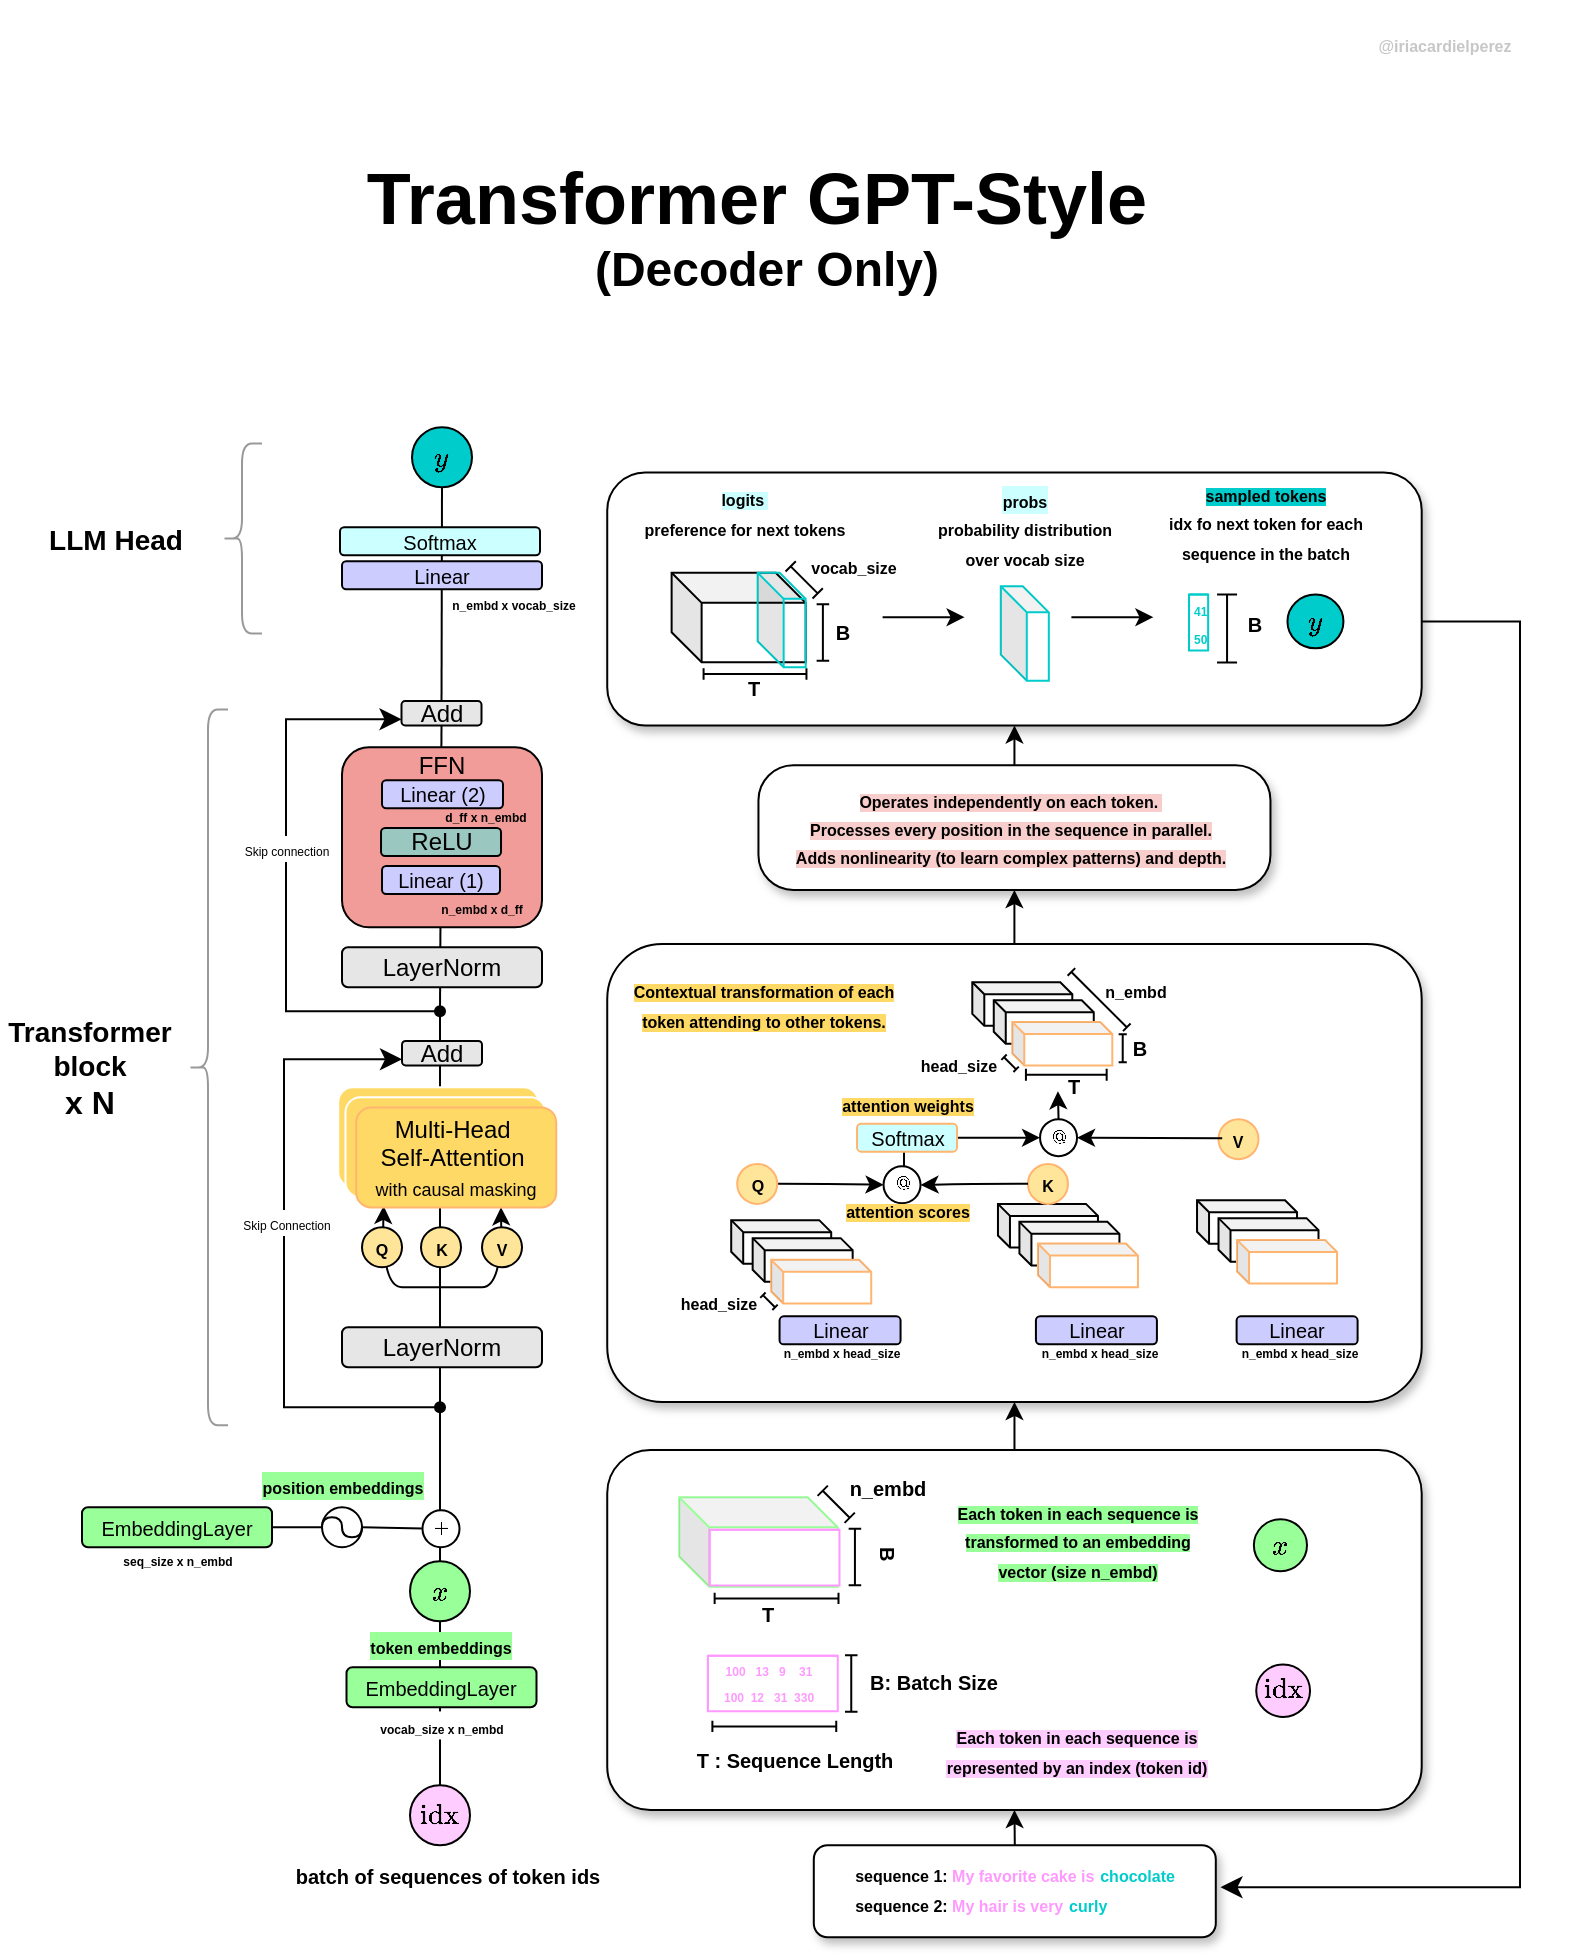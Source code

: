 <mxfile version="27.0.2">
  <diagram name="Page-1" id="9CptkLMM0ztSRVp6YB5i">
    <mxGraphModel dx="2216" dy="914" grid="0" gridSize="10" guides="1" tooltips="1" connect="1" arrows="1" fold="1" page="1" pageScale="1" pageWidth="827" pageHeight="1169" background="none" math="1" shadow="0">
      <root>
        <mxCell id="0" />
        <mxCell id="1" parent="0" />
        <mxCell id="IWCZdA42NEQNfxDkU8em-63" value="$$y$$" style="ellipse;whiteSpace=wrap;html=1;fillColor=#00CCCC;" vertex="1" parent="1">
          <mxGeometry x="236" y="222.63" width="30" height="30" as="geometry" />
        </mxCell>
        <mxCell id="IWCZdA42NEQNfxDkU8em-66" value="" style="ellipse;whiteSpace=wrap;html=1;" vertex="1" parent="1">
          <mxGeometry x="191.01" y="762.63" width="19.99" height="20" as="geometry" />
        </mxCell>
        <mxCell id="IWCZdA42NEQNfxDkU8em-67" value="" style="endArrow=none;html=1;rounded=0;curved=1;edgeStyle=orthogonalEdgeStyle;entryX=1;entryY=0.5;entryDx=0;entryDy=0;" edge="1" parent="1" target="IWCZdA42NEQNfxDkU8em-66">
          <mxGeometry width="50" height="50" relative="1" as="geometry">
            <mxPoint x="191" y="772.63" as="sourcePoint" />
            <mxPoint x="211.0" y="777.62" as="targetPoint" />
            <Array as="points">
              <mxPoint x="191" y="767.63" />
              <mxPoint x="201" y="767.63" />
              <mxPoint x="201" y="777.63" />
              <mxPoint x="211" y="777.63" />
            </Array>
          </mxGeometry>
        </mxCell>
        <mxCell id="IWCZdA42NEQNfxDkU8em-68" value="" style="curved=1;endArrow=classic;html=1;rounded=0;entryX=0.218;entryY=0.978;entryDx=0;entryDy=0;entryPerimeter=0;" edge="1" parent="1">
          <mxGeometry width="50" height="50" relative="1" as="geometry">
            <mxPoint x="251" y="652.63" as="sourcePoint" />
            <mxPoint x="221.8" y="611.97" as="targetPoint" />
            <Array as="points">
              <mxPoint x="241" y="652.63" />
              <mxPoint x="221" y="652.63" />
            </Array>
          </mxGeometry>
        </mxCell>
        <mxCell id="IWCZdA42NEQNfxDkU8em-69" value="" style="endArrow=none;html=1;rounded=0;curved=1;exitDx=0;exitDy=0;entryX=0.5;entryY=0;entryDx=0;entryDy=0;" edge="1" parent="1" source="IWCZdA42NEQNfxDkU8em-82" target="IWCZdA42NEQNfxDkU8em-164">
          <mxGeometry width="50" height="50" relative="1" as="geometry">
            <mxPoint x="249.8" y="392.63" as="sourcePoint" />
            <mxPoint x="249.8" y="752.63" as="targetPoint" />
          </mxGeometry>
        </mxCell>
        <mxCell id="IWCZdA42NEQNfxDkU8em-70" value="" style="curved=1;endArrow=classic;html=1;rounded=0;entryX=0.805;entryY=1.001;entryDx=0;entryDy=0;entryPerimeter=0;" edge="1" parent="1">
          <mxGeometry width="50" height="50" relative="1" as="geometry">
            <mxPoint x="251" y="652.63" as="sourcePoint" />
            <mxPoint x="280.5" y="612.66" as="targetPoint" />
            <Array as="points">
              <mxPoint x="261" y="652.63" />
              <mxPoint x="281" y="652.63" />
            </Array>
          </mxGeometry>
        </mxCell>
        <mxCell id="IWCZdA42NEQNfxDkU8em-71" value="" style="endArrow=classic;html=1;rounded=0;curved=1;entryX=0.496;entryY=1.001;entryDx=0;entryDy=0;entryPerimeter=0;exitX=0.453;exitY=-0.02;exitDx=0;exitDy=0;exitPerimeter=0;" edge="1" parent="1" target="IWCZdA42NEQNfxDkU8em-78">
          <mxGeometry width="50" height="50" relative="1" as="geometry">
            <mxPoint x="248.68" y="612.23" as="sourcePoint" />
            <mxPoint x="250.42" y="603.17" as="targetPoint" />
          </mxGeometry>
        </mxCell>
        <mxCell id="IWCZdA42NEQNfxDkU8em-72" value="&lt;font style=&quot;font-size: 8px;&quot;&gt;&lt;b style=&quot;&quot;&gt;Q&lt;/b&gt;&lt;/font&gt;" style="ellipse;whiteSpace=wrap;html=1;fillColor=#FFE599;align=center;" vertex="1" parent="1">
          <mxGeometry x="211" y="622.63" width="20" height="20" as="geometry" />
        </mxCell>
        <mxCell id="IWCZdA42NEQNfxDkU8em-73" value="&lt;font style=&quot;font-size: 8px;&quot;&gt;&lt;b style=&quot;&quot;&gt;K&lt;/b&gt;&lt;/font&gt;" style="ellipse;whiteSpace=wrap;html=1;fillColor=#FFE599;align=center;" vertex="1" parent="1">
          <mxGeometry x="240.5" y="622.63" width="20" height="20" as="geometry" />
        </mxCell>
        <mxCell id="IWCZdA42NEQNfxDkU8em-74" value="&lt;font style=&quot;font-size: 8px;&quot;&gt;&lt;b style=&quot;&quot;&gt;V&lt;/b&gt;&lt;/font&gt;" style="ellipse;whiteSpace=wrap;html=1;fillColor=#FFE599;align=center;" vertex="1" parent="1">
          <mxGeometry x="271" y="622.63" width="20" height="20" as="geometry" />
        </mxCell>
        <mxCell id="IWCZdA42NEQNfxDkU8em-75" value="" style="endArrow=none;html=1;rounded=0;curved=1;" edge="1" parent="1" source="IWCZdA42NEQNfxDkU8em-76">
          <mxGeometry width="50" height="50" relative="1" as="geometry">
            <mxPoint x="251" y="772.63" as="sourcePoint" />
            <mxPoint x="211" y="772.63" as="targetPoint" />
          </mxGeometry>
        </mxCell>
        <mxCell id="IWCZdA42NEQNfxDkU8em-77" value="Add" style="rounded=1;whiteSpace=wrap;html=1;fillColor=#E6E6E6;" vertex="1" parent="1">
          <mxGeometry x="231" y="529.49" width="40" height="12.2" as="geometry" />
        </mxCell>
        <mxCell id="IWCZdA42NEQNfxDkU8em-78" value="Multi-Head&amp;nbsp;&lt;div&gt;Self-Attention&amp;nbsp;&lt;div&gt;&lt;font style=&quot;font-size: 9px;&quot;&gt;with causal masking&lt;/font&gt;&lt;/div&gt;&lt;/div&gt;" style="rounded=1;whiteSpace=wrap;html=1;fillColor=#FFD966;strokeColor=#FFFFFF;" vertex="1" parent="1">
          <mxGeometry x="199.12" y="552.63" width="100" height="50" as="geometry" />
        </mxCell>
        <mxCell id="IWCZdA42NEQNfxDkU8em-79" value="" style="shape=waypoint;sketch=0;fillStyle=solid;size=6;pointerEvents=1;points=[];fillColor=none;resizable=0;rotatable=0;perimeter=centerPerimeter;snapToPoint=1;" vertex="1" parent="1">
          <mxGeometry x="240" y="702.63" width="20" height="20" as="geometry" />
        </mxCell>
        <mxCell id="IWCZdA42NEQNfxDkU8em-80" value="" style="edgeStyle=elbowEdgeStyle;elbow=vertical;endArrow=classic;html=1;curved=0;rounded=0;endSize=8;startSize=8;exitX=0.257;exitY=0.157;exitDx=0;exitDy=0;exitPerimeter=0;entryX=0;entryY=0.75;entryDx=0;entryDy=0;" edge="1" parent="1" source="IWCZdA42NEQNfxDkU8em-79" target="IWCZdA42NEQNfxDkU8em-77">
          <mxGeometry width="50" height="50" relative="1" as="geometry">
            <mxPoint x="-9" y="572.63" as="sourcePoint" />
            <mxPoint x="200.5" y="562.63" as="targetPoint" />
            <Array as="points">
              <mxPoint x="172" y="627" />
            </Array>
          </mxGeometry>
        </mxCell>
        <mxCell id="IWCZdA42NEQNfxDkU8em-544" value="&lt;font style=&quot;font-size: 6px;&quot;&gt;Skip Connection&lt;/font&gt;" style="edgeLabel;html=1;align=center;verticalAlign=middle;resizable=0;points=[];" vertex="1" connectable="0" parent="IWCZdA42NEQNfxDkU8em-80">
          <mxGeometry x="0.101" y="-1" relative="1" as="geometry">
            <mxPoint as="offset" />
          </mxGeometry>
        </mxCell>
        <mxCell id="IWCZdA42NEQNfxDkU8em-82" value="" style="shape=waypoint;sketch=0;fillStyle=solid;size=6;pointerEvents=1;points=[];fillColor=none;resizable=0;rotatable=0;perimeter=centerPerimeter;snapToPoint=1;" vertex="1" parent="1">
          <mxGeometry x="240" y="504.63" width="20" height="20" as="geometry" />
        </mxCell>
        <mxCell id="IWCZdA42NEQNfxDkU8em-81" value="" style="endArrow=none;html=1;rounded=0;curved=1;exitX=0.5;exitY=1;exitDx=0;exitDy=0;entryDx=0;entryDy=0;" edge="1" parent="1" target="IWCZdA42NEQNfxDkU8em-82" source="IWCZdA42NEQNfxDkU8em-351">
          <mxGeometry width="50" height="50" relative="1" as="geometry">
            <mxPoint x="249.8" y="392.63" as="sourcePoint" />
            <mxPoint x="249.8" y="752.63" as="targetPoint" />
          </mxGeometry>
        </mxCell>
        <mxCell id="IWCZdA42NEQNfxDkU8em-83" value="" style="edgeStyle=elbowEdgeStyle;elbow=horizontal;endArrow=classic;html=1;curved=0;rounded=0;endSize=8;startSize=8;entryX=0;entryY=0.75;entryDx=0;entryDy=0;" edge="1" parent="1" source="IWCZdA42NEQNfxDkU8em-82" target="IWCZdA42NEQNfxDkU8em-351">
          <mxGeometry width="50" height="50" relative="1" as="geometry">
            <mxPoint x="260" y="702.63" as="sourcePoint" />
            <mxPoint x="232.0" y="359.175" as="targetPoint" />
            <Array as="points">
              <mxPoint x="173" y="445" />
            </Array>
          </mxGeometry>
        </mxCell>
        <mxCell id="IWCZdA42NEQNfxDkU8em-542" value="&lt;font style=&quot;font-size: 6px;&quot;&gt;Skip connection&lt;/font&gt;" style="edgeLabel;html=1;align=center;verticalAlign=middle;resizable=0;points=[];" vertex="1" connectable="0" parent="IWCZdA42NEQNfxDkU8em-83">
          <mxGeometry x="0.133" relative="1" as="geometry">
            <mxPoint as="offset" />
          </mxGeometry>
        </mxCell>
        <mxCell id="IWCZdA42NEQNfxDkU8em-85" value="FFN&lt;div&gt;&lt;br&gt;&lt;div&gt;&lt;br&gt;&lt;/div&gt;&lt;div&gt;&lt;br&gt;&lt;/div&gt;&lt;div&gt;&lt;br&gt;&lt;/div&gt;&lt;div&gt;&lt;br&gt;&lt;/div&gt;&lt;/div&gt;" style="rounded=1;whiteSpace=wrap;html=1;fillColor=#F19C99;" vertex="1" parent="1">
          <mxGeometry x="201" y="382.63" width="100" height="90" as="geometry" />
        </mxCell>
        <mxCell id="IWCZdA42NEQNfxDkU8em-86" value="LayerNorm" style="rounded=1;whiteSpace=wrap;html=1;fillColor=#E6E6E6;" vertex="1" parent="1">
          <mxGeometry x="201" y="482.63" width="100" height="20" as="geometry" />
        </mxCell>
        <mxCell id="IWCZdA42NEQNfxDkU8em-93" value="LayerNorm" style="rounded=1;whiteSpace=wrap;html=1;fillColor=#E6E6E6;" vertex="1" parent="1">
          <mxGeometry x="201" y="672.63" width="100" height="20" as="geometry" />
        </mxCell>
        <mxCell id="IWCZdA42NEQNfxDkU8em-103" value="ReLU" style="rounded=1;whiteSpace=wrap;html=1;fillColor=#9AC7BF;" vertex="1" parent="1">
          <mxGeometry x="220.51" y="423" width="60" height="14" as="geometry" />
        </mxCell>
        <mxCell id="IWCZdA42NEQNfxDkU8em-106" value="&lt;font style=&quot;font-size: 10px;&quot;&gt;Linear (2)&lt;/font&gt;" style="rounded=1;whiteSpace=wrap;html=1;fillColor=#CCCCFF;" vertex="1" parent="1">
          <mxGeometry x="221" y="399.09" width="60.5" height="14" as="geometry" />
        </mxCell>
        <mxCell id="IWCZdA42NEQNfxDkU8em-107" value="&lt;font style=&quot;font-size: 10px;&quot;&gt;Linear (1)&lt;/font&gt;" style="rounded=1;whiteSpace=wrap;html=1;fillColor=#CCCCFF;" vertex="1" parent="1">
          <mxGeometry x="221" y="442" width="59" height="14" as="geometry" />
        </mxCell>
        <mxCell id="IWCZdA42NEQNfxDkU8em-109" value="&lt;font style=&quot;font-size: 10px;&quot;&gt;EmbeddingLayer&lt;/font&gt;" style="rounded=1;whiteSpace=wrap;html=1;fillColor=#99FF99;" vertex="1" parent="1">
          <mxGeometry x="203.25" y="842.63" width="95" height="20" as="geometry" />
        </mxCell>
        <mxCell id="IWCZdA42NEQNfxDkU8em-110" value="&lt;font style=&quot;font-size: 10px;&quot;&gt;EmbeddingLayer&lt;/font&gt;" style="rounded=1;whiteSpace=wrap;html=1;fillColor=#99FF99;" vertex="1" parent="1">
          <mxGeometry x="71" y="762.63" width="95" height="20" as="geometry" />
        </mxCell>
        <mxCell id="IWCZdA42NEQNfxDkU8em-111" value="" style="endArrow=none;html=1;rounded=0;curved=1;entryX=1;entryY=0.5;entryDx=0;entryDy=0;exitX=0;exitY=0.5;exitDx=0;exitDy=0;" edge="1" parent="1" source="IWCZdA42NEQNfxDkU8em-66" target="IWCZdA42NEQNfxDkU8em-110">
          <mxGeometry width="50" height="50" relative="1" as="geometry">
            <mxPoint x="261" y="782.63" as="sourcePoint" />
            <mxPoint x="221" y="782.63" as="targetPoint" />
          </mxGeometry>
        </mxCell>
        <mxCell id="IWCZdA42NEQNfxDkU8em-113" value="$$x$$" style="ellipse;whiteSpace=wrap;html=1;fillColor=#99FF99;" vertex="1" parent="1">
          <mxGeometry x="235" y="789.63" width="30" height="30" as="geometry" />
        </mxCell>
        <mxCell id="IWCZdA42NEQNfxDkU8em-114" value="" style="endArrow=none;html=1;rounded=0;curved=1;" edge="1" parent="1" target="IWCZdA42NEQNfxDkU8em-76">
          <mxGeometry width="50" height="50" relative="1" as="geometry">
            <mxPoint x="251" y="772.63" as="sourcePoint" />
            <mxPoint x="211" y="772.63" as="targetPoint" />
          </mxGeometry>
        </mxCell>
        <mxCell id="IWCZdA42NEQNfxDkU8em-76" value="&lt;font style=&quot;font-size: 8px;&quot;&gt;$$+$$&lt;/font&gt;" style="ellipse;whiteSpace=wrap;html=1;align=center;" vertex="1" parent="1">
          <mxGeometry x="241.25" y="764.13" width="18.5" height="18.5" as="geometry" />
        </mxCell>
        <mxCell id="IWCZdA42NEQNfxDkU8em-128" value="&lt;font style=&quot;font-size: 14px;&quot;&gt;&lt;font style=&quot;&quot;&gt;&lt;b style=&quot;&quot;&gt;Transformer b&lt;/b&gt;&lt;/font&gt;&lt;b style=&quot;background-color: transparent; color: light-dark(rgb(0, 0, 0), rgb(255, 255, 255));&quot;&gt;lock&lt;/b&gt;&lt;/font&gt;&lt;div&gt;&lt;div&gt;&lt;font size=&quot;3&quot; style=&quot;&quot;&gt;&lt;b style=&quot;&quot;&gt;x N&lt;/b&gt;&lt;/font&gt;&lt;/div&gt;&lt;/div&gt;" style="text;html=1;align=center;verticalAlign=middle;whiteSpace=wrap;rounded=0;rotation=0;" vertex="1" parent="1">
          <mxGeometry x="30" y="527.63" width="90" height="30" as="geometry" />
        </mxCell>
        <mxCell id="IWCZdA42NEQNfxDkU8em-131" value="&lt;div&gt;&lt;font style=&quot;font-size: 14px;&quot;&gt;&lt;b style=&quot;&quot;&gt;LLM Head&lt;/b&gt;&lt;/font&gt;&lt;/div&gt;" style="text;html=1;align=center;verticalAlign=middle;whiteSpace=wrap;rounded=0;" vertex="1" parent="1">
          <mxGeometry x="38" y="264.3" width="100" height="30" as="geometry" />
        </mxCell>
        <mxCell id="IWCZdA42NEQNfxDkU8em-132" value="&lt;span style=&quot;background-color: rgb(153, 255, 153);&quot;&gt;&lt;b style=&quot;&quot;&gt;&lt;font style=&quot;font-size: 8px;&quot;&gt;token embeddings&lt;/font&gt;&lt;/b&gt;&lt;/span&gt;" style="text;html=1;align=center;verticalAlign=middle;whiteSpace=wrap;rounded=0;fillColor=#FFFFFF;" vertex="1" parent="1">
          <mxGeometry x="203.13" y="827.72" width="94.75" height="7.91" as="geometry" />
        </mxCell>
        <mxCell id="IWCZdA42NEQNfxDkU8em-164" value="$$\text{idx}$$" style="ellipse;whiteSpace=wrap;html=1;fillColor=#FFCCFF;" vertex="1" parent="1">
          <mxGeometry x="235" y="901.63" width="30" height="30" as="geometry" />
        </mxCell>
        <mxCell id="IWCZdA42NEQNfxDkU8em-165" value="&lt;span style=&quot;font-size: 10px;&quot;&gt;&lt;b&gt;batch of sequences of token ids&lt;/b&gt;&lt;/span&gt;" style="text;html=1;align=center;verticalAlign=middle;whiteSpace=wrap;rounded=0;" vertex="1" parent="1">
          <mxGeometry x="173.62" y="931.63" width="160" height="30" as="geometry" />
        </mxCell>
        <mxCell id="IWCZdA42NEQNfxDkU8em-178" value="&lt;b style=&quot;&quot;&gt;&lt;font style=&quot;font-size: 6px;&quot;&gt;vocab_size x n_embd&lt;/font&gt;&lt;/b&gt;" style="text;html=1;align=center;verticalAlign=middle;whiteSpace=wrap;rounded=0;fillColor=#FFFFFF;" vertex="1" parent="1">
          <mxGeometry x="188" y="864.72" width="126" height="14" as="geometry" />
        </mxCell>
        <mxCell id="IWCZdA42NEQNfxDkU8em-179" value="&lt;b style=&quot;&quot;&gt;&lt;font style=&quot;font-size: 6px;&quot;&gt;seq_size x n_embd&lt;/font&gt;&lt;/b&gt;" style="text;html=1;align=center;verticalAlign=middle;whiteSpace=wrap;rounded=0;" vertex="1" parent="1">
          <mxGeometry x="55.5" y="780.75" width="126" height="15" as="geometry" />
        </mxCell>
        <mxCell id="IWCZdA42NEQNfxDkU8em-257" value="" style="edgeStyle=orthogonalEdgeStyle;curved=1;rounded=0;orthogonalLoop=1;jettySize=auto;html=1;entryX=0.47;entryY=1.071;entryDx=0;entryDy=0;entryPerimeter=0;" edge="1" parent="1">
          <mxGeometry relative="1" as="geometry">
            <mxPoint x="516.31" y="400.28" as="sourcePoint" />
          </mxGeometry>
        </mxCell>
        <mxCell id="IWCZdA42NEQNfxDkU8em-348" value="&lt;b style=&quot;&quot;&gt;&lt;font style=&quot;font-size: 6px;&quot;&gt;n_embd x vocab_size&lt;/font&gt;&lt;/b&gt;" style="text;html=1;align=center;verticalAlign=middle;whiteSpace=wrap;rounded=0;" vertex="1" parent="1">
          <mxGeometry x="252" y="302.63" width="70" height="15" as="geometry" />
        </mxCell>
        <mxCell id="IWCZdA42NEQNfxDkU8em-349" value="Multi-Head&amp;nbsp;&lt;div&gt;Self-Attention&amp;nbsp;&lt;div&gt;&lt;font style=&quot;font-size: 9px;&quot;&gt;with causal masking&lt;/font&gt;&lt;/div&gt;&lt;/div&gt;" style="rounded=1;whiteSpace=wrap;html=1;fillColor=#FFD966;strokeColor=#FFFFFF;" vertex="1" parent="1">
          <mxGeometry x="202.74" y="557.63" width="100" height="50" as="geometry" />
        </mxCell>
        <mxCell id="IWCZdA42NEQNfxDkU8em-352" value="" style="endArrow=none;html=1;rounded=0;curved=1;exitX=0.5;exitY=1;exitDx=0;exitDy=0;entryDx=0;entryDy=0;" edge="1" parent="1" source="IWCZdA42NEQNfxDkU8em-63" target="IWCZdA42NEQNfxDkU8em-351">
          <mxGeometry width="50" height="50" relative="1" as="geometry">
            <mxPoint x="251" y="252.72" as="sourcePoint" />
            <mxPoint x="250" y="514.72" as="targetPoint" />
          </mxGeometry>
        </mxCell>
        <mxCell id="IWCZdA42NEQNfxDkU8em-351" value="Add" style="rounded=1;whiteSpace=wrap;html=1;fillColor=#E6E6E6;" vertex="1" parent="1">
          <mxGeometry x="230.75" y="359.52" width="40" height="12.2" as="geometry" />
        </mxCell>
        <mxCell id="IWCZdA42NEQNfxDkU8em-353" value="&lt;font style=&quot;font-size: 10px;&quot;&gt;Softmax&lt;/font&gt;" style="rounded=1;whiteSpace=wrap;html=1;fillColor=#CCFFFF;" vertex="1" parent="1">
          <mxGeometry x="200" y="272.63" width="100" height="14" as="geometry" />
        </mxCell>
        <mxCell id="IWCZdA42NEQNfxDkU8em-354" value="&lt;font style=&quot;font-size: 10px;&quot;&gt;Linear&lt;/font&gt;" style="rounded=1;whiteSpace=wrap;html=1;fillColor=#CCCCFF;" vertex="1" parent="1">
          <mxGeometry x="201" y="289.63" width="100" height="14" as="geometry" />
        </mxCell>
        <mxCell id="IWCZdA42NEQNfxDkU8em-372" value="" style="edgeStyle=elbowEdgeStyle;elbow=vertical;endArrow=classic;html=1;curved=0;rounded=0;endSize=8;startSize=8;exitX=0.89;exitY=0.5;exitDx=0;exitDy=0;exitPerimeter=0;entryX=1;entryY=0.5;entryDx=0;entryDy=0;" edge="1" parent="1" source="IWCZdA42NEQNfxDkU8em-462" target="IWCZdA42NEQNfxDkU8em-500">
          <mxGeometry width="50" height="50" relative="1" as="geometry">
            <mxPoint x="740.95" y="217.81" as="sourcePoint" />
            <mxPoint x="709" y="1010.66" as="targetPoint" />
            <Array as="points">
              <mxPoint x="790" y="606.72" />
            </Array>
          </mxGeometry>
        </mxCell>
        <mxCell id="IWCZdA42NEQNfxDkU8em-380" value="Multi-Head&amp;nbsp;&lt;div&gt;Self-Attention&amp;nbsp;&lt;div&gt;&lt;font style=&quot;font-size: 9px;&quot;&gt;with causal masking&lt;/font&gt;&lt;/div&gt;&lt;/div&gt;" style="rounded=1;whiteSpace=wrap;html=1;fillColor=#FFD966;strokeColor=#FFB570;" vertex="1" parent="1">
          <mxGeometry x="208.12" y="562.72" width="100" height="50" as="geometry" />
        </mxCell>
        <mxCell id="IWCZdA42NEQNfxDkU8em-384" value="&lt;span style=&quot;background-color: rgb(153, 255, 153);&quot;&gt;&lt;b style=&quot;&quot;&gt;&lt;font style=&quot;font-size: 8px;&quot;&gt;position embeddings&lt;/font&gt;&lt;/b&gt;&lt;/span&gt;" style="text;html=1;align=center;verticalAlign=middle;whiteSpace=wrap;rounded=0;fillColor=#FFFFFF;" vertex="1" parent="1">
          <mxGeometry x="153.63" y="747.72" width="94.75" height="7.91" as="geometry" />
        </mxCell>
        <mxCell id="IWCZdA42NEQNfxDkU8em-386" value="" style="shape=curlyBracket;whiteSpace=wrap;html=1;rounded=1;labelPosition=left;verticalLabelPosition=middle;align=right;verticalAlign=middle;strokeColor=#999999;" vertex="1" parent="1">
          <mxGeometry x="124" y="363.76" width="20" height="357.92" as="geometry" />
        </mxCell>
        <mxCell id="IWCZdA42NEQNfxDkU8em-387" value="" style="shape=curlyBracket;whiteSpace=wrap;html=1;rounded=1;labelPosition=left;verticalLabelPosition=middle;align=right;verticalAlign=middle;strokeColor=#999999;" vertex="1" parent="1">
          <mxGeometry x="141" y="230.72" width="20" height="95" as="geometry" />
        </mxCell>
        <mxCell id="IWCZdA42NEQNfxDkU8em-393" value="&lt;b style=&quot;&quot;&gt;&lt;font style=&quot;font-size: 36px;&quot;&gt;Transformer GPT-Style&amp;nbsp;&lt;/font&gt;&lt;/b&gt;&lt;div&gt;&lt;b style=&quot;&quot;&gt;&lt;font style=&quot;font-size: 24px;&quot;&gt;(Decoder Only)&lt;/font&gt;&lt;/b&gt;&lt;/div&gt;" style="text;html=1;align=center;verticalAlign=middle;whiteSpace=wrap;rounded=0;rotation=0;" vertex="1" parent="1">
          <mxGeometry x="78" y="71" width="671.38" height="101" as="geometry" />
        </mxCell>
        <mxCell id="IWCZdA42NEQNfxDkU8em-529" value="" style="edgeStyle=orthogonalEdgeStyle;curved=1;rounded=0;orthogonalLoop=1;jettySize=auto;html=1;" edge="1" parent="1" source="IWCZdA42NEQNfxDkU8em-397" target="IWCZdA42NEQNfxDkU8em-504">
          <mxGeometry relative="1" as="geometry" />
        </mxCell>
        <mxCell id="IWCZdA42NEQNfxDkU8em-397" value="" style="rounded=1;whiteSpace=wrap;html=1;shadow=1;arcSize=12;" vertex="1" parent="1">
          <mxGeometry x="333.62" y="481" width="407.23" height="229" as="geometry" />
        </mxCell>
        <mxCell id="IWCZdA42NEQNfxDkU8em-398" value="" style="shape=cube;whiteSpace=wrap;html=1;boundedLbl=1;backgroundOutline=1;darkOpacity=0.05;darkOpacity2=0.1;size=6;direction=east;rotation=0;" vertex="1" parent="1">
          <mxGeometry x="528.98" y="610.94" width="50" height="21.81" as="geometry" />
        </mxCell>
        <mxCell id="IWCZdA42NEQNfxDkU8em-399" value="" style="shape=cube;whiteSpace=wrap;html=1;boundedLbl=1;backgroundOutline=1;darkOpacity=0.05;darkOpacity2=0.1;size=6;direction=east;rotation=0;" vertex="1" parent="1">
          <mxGeometry x="539.71" y="619.93" width="50" height="21.81" as="geometry" />
        </mxCell>
        <mxCell id="IWCZdA42NEQNfxDkU8em-400" value="" style="shape=cube;whiteSpace=wrap;html=1;boundedLbl=1;backgroundOutline=1;darkOpacity=0.05;darkOpacity2=0.1;size=6;direction=east;rotation=0;strokeColor=#FFB570;" vertex="1" parent="1">
          <mxGeometry x="548.98" y="630.79" width="50" height="21.81" as="geometry" />
        </mxCell>
        <mxCell id="IWCZdA42NEQNfxDkU8em-401" value="" style="shape=cube;whiteSpace=wrap;html=1;boundedLbl=1;backgroundOutline=1;darkOpacity=0.05;darkOpacity2=0.1;size=6;direction=east;rotation=0;" vertex="1" parent="1">
          <mxGeometry x="628.52" y="609.09" width="50" height="21.81" as="geometry" />
        </mxCell>
        <mxCell id="IWCZdA42NEQNfxDkU8em-402" value="" style="shape=cube;whiteSpace=wrap;html=1;boundedLbl=1;backgroundOutline=1;darkOpacity=0.05;darkOpacity2=0.1;size=6;direction=east;rotation=0;" vertex="1" parent="1">
          <mxGeometry x="639.25" y="618.08" width="50" height="21.81" as="geometry" />
        </mxCell>
        <mxCell id="IWCZdA42NEQNfxDkU8em-403" value="" style="shape=cube;whiteSpace=wrap;html=1;boundedLbl=1;backgroundOutline=1;darkOpacity=0.05;darkOpacity2=0.1;size=6;direction=east;rotation=0;strokeColor=#FFB570;" vertex="1" parent="1">
          <mxGeometry x="648.52" y="628.94" width="50" height="21.81" as="geometry" />
        </mxCell>
        <mxCell id="IWCZdA42NEQNfxDkU8em-404" value="&lt;font style=&quot;font-size: 8px;&quot;&gt;&lt;b style=&quot;&quot;&gt;V&lt;/b&gt;&lt;/font&gt;" style="ellipse;whiteSpace=wrap;html=1;fillColor=#FFE599;align=center;strokeColor=#FFB570;" vertex="1" parent="1">
          <mxGeometry x="639.25" y="568.57" width="20" height="20" as="geometry" />
        </mxCell>
        <mxCell id="IWCZdA42NEQNfxDkU8em-405" value="&lt;font style=&quot;font-size: 8px;&quot;&gt;$$@$$&lt;/font&gt;" style="ellipse;whiteSpace=wrap;html=1;align=center;" vertex="1" parent="1">
          <mxGeometry x="550.02" y="568.57" width="18.5" height="18.5" as="geometry" />
        </mxCell>
        <mxCell id="IWCZdA42NEQNfxDkU8em-406" style="edgeStyle=orthogonalEdgeStyle;curved=1;rounded=0;orthogonalLoop=1;jettySize=auto;html=1;entryX=0;entryY=0.5;entryDx=0;entryDy=0;exitX=1;exitY=0.5;exitDx=0;exitDy=0;" edge="1" parent="1" source="IWCZdA42NEQNfxDkU8em-425" target="IWCZdA42NEQNfxDkU8em-405">
          <mxGeometry relative="1" as="geometry">
            <mxPoint x="428.52" y="609.68" as="sourcePoint" />
            <mxPoint x="481.52" y="609.68" as="targetPoint" />
          </mxGeometry>
        </mxCell>
        <mxCell id="IWCZdA42NEQNfxDkU8em-407" value="" style="edgeStyle=orthogonalEdgeStyle;curved=1;rounded=0;orthogonalLoop=1;jettySize=auto;html=1;exitX=0.5;exitY=0;exitDx=0;exitDy=0;" edge="1" parent="1" source="IWCZdA42NEQNfxDkU8em-405">
          <mxGeometry relative="1" as="geometry">
            <mxPoint x="558.95" y="554.63" as="targetPoint" />
            <mxPoint x="659.52" y="591.68" as="sourcePoint" />
          </mxGeometry>
        </mxCell>
        <mxCell id="IWCZdA42NEQNfxDkU8em-408" value="" style="shape=crossbar;whiteSpace=wrap;html=1;rounded=1;direction=south;" vertex="1" parent="1">
          <mxGeometry x="589.32" y="526.14" width="4.08" height="14" as="geometry" />
        </mxCell>
        <mxCell id="IWCZdA42NEQNfxDkU8em-409" value="" style="shape=crossbar;whiteSpace=wrap;html=1;rounded=1;direction=south;rotation=-45;" vertex="1" parent="1">
          <mxGeometry x="533.15" y="536.36" width="3.77" height="8.56" as="geometry" />
        </mxCell>
        <mxCell id="IWCZdA42NEQNfxDkU8em-410" value="&lt;span style=&quot;font-size: 10px;&quot;&gt;&lt;b&gt;B&lt;/b&gt;&lt;/span&gt;" style="text;html=1;align=center;verticalAlign=middle;whiteSpace=wrap;rounded=0;" vertex="1" parent="1">
          <mxGeometry x="589.89" y="518.14" width="19.54" height="30" as="geometry" />
        </mxCell>
        <mxCell id="IWCZdA42NEQNfxDkU8em-411" value="&lt;b style=&quot;&quot;&gt;&lt;font style=&quot;font-size: 8px;&quot;&gt;head_size&lt;/font&gt;&lt;/b&gt;" style="text;html=1;align=center;verticalAlign=middle;whiteSpace=wrap;rounded=0;" vertex="1" parent="1">
          <mxGeometry x="490.27" y="533.14" width="39.11" height="15" as="geometry" />
        </mxCell>
        <mxCell id="IWCZdA42NEQNfxDkU8em-412" value="" style="shape=crossbar;whiteSpace=wrap;html=1;rounded=1;direction=south;rotation=-90;" vertex="1" parent="1">
          <mxGeometry x="560.15" y="526.14" width="6" height="40.37" as="geometry" />
        </mxCell>
        <mxCell id="IWCZdA42NEQNfxDkU8em-413" value="&lt;span style=&quot;font-size: 10px;&quot;&gt;&lt;b&gt;T&lt;/b&gt;&lt;/span&gt;" style="text;html=1;align=center;verticalAlign=middle;whiteSpace=wrap;rounded=0;" vertex="1" parent="1">
          <mxGeometry x="541.65" y="541.92" width="50" height="20" as="geometry" />
        </mxCell>
        <mxCell id="IWCZdA42NEQNfxDkU8em-414" value="" style="shape=cube;whiteSpace=wrap;html=1;boundedLbl=1;backgroundOutline=1;darkOpacity=0.05;darkOpacity2=0.1;size=6;direction=east;rotation=0;" vertex="1" parent="1">
          <mxGeometry x="516.15" y="500.11" width="50" height="21.81" as="geometry" />
        </mxCell>
        <mxCell id="IWCZdA42NEQNfxDkU8em-415" value="" style="shape=crossbar;whiteSpace=wrap;html=1;rounded=1;direction=south;rotation=-45;" vertex="1" parent="1">
          <mxGeometry x="576.88" y="489.23" width="5.34" height="39.16" as="geometry" />
        </mxCell>
        <mxCell id="IWCZdA42NEQNfxDkU8em-416" value="&lt;b style=&quot;&quot;&gt;&lt;font style=&quot;font-size: 8px;&quot;&gt;n_embd&lt;/font&gt;&lt;/b&gt;" style="text;html=1;align=center;verticalAlign=middle;whiteSpace=wrap;rounded=0;" vertex="1" parent="1">
          <mxGeometry x="557.5" y="496.23" width="80" height="15" as="geometry" />
        </mxCell>
        <mxCell id="IWCZdA42NEQNfxDkU8em-417" value="" style="shape=cube;whiteSpace=wrap;html=1;boundedLbl=1;backgroundOutline=1;darkOpacity=0.05;darkOpacity2=0.1;size=6;direction=east;rotation=0;" vertex="1" parent="1">
          <mxGeometry x="526.88" y="509.1" width="50" height="21.81" as="geometry" />
        </mxCell>
        <mxCell id="IWCZdA42NEQNfxDkU8em-418" value="" style="shape=cube;whiteSpace=wrap;html=1;boundedLbl=1;backgroundOutline=1;darkOpacity=0.05;darkOpacity2=0.1;size=6;direction=east;rotation=0;strokeColor=#FFB570;" vertex="1" parent="1">
          <mxGeometry x="536.15" y="519.96" width="50" height="21.81" as="geometry" />
        </mxCell>
        <mxCell id="IWCZdA42NEQNfxDkU8em-419" style="edgeStyle=orthogonalEdgeStyle;curved=1;rounded=0;orthogonalLoop=1;jettySize=auto;html=1;entryX=0;entryY=0.5;entryDx=0;entryDy=0;" edge="1" parent="1" source="IWCZdA42NEQNfxDkU8em-420" target="IWCZdA42NEQNfxDkU8em-424">
          <mxGeometry relative="1" as="geometry" />
        </mxCell>
        <mxCell id="IWCZdA42NEQNfxDkU8em-420" value="&lt;font style=&quot;font-size: 8px;&quot;&gt;&lt;b style=&quot;&quot;&gt;Q&lt;/b&gt;&lt;/font&gt;" style="ellipse;whiteSpace=wrap;html=1;fillColor=#FFE599;align=center;strokeColor=#FFB570;" vertex="1" parent="1">
          <mxGeometry x="398.6" y="590.94" width="20" height="20" as="geometry" />
        </mxCell>
        <mxCell id="IWCZdA42NEQNfxDkU8em-421" value="&lt;font style=&quot;font-size: 8px;&quot;&gt;&lt;b style=&quot;&quot;&gt;K&lt;/b&gt;&lt;/font&gt;" style="ellipse;whiteSpace=wrap;html=1;fillColor=#FFE599;align=center;strokeColor=#FFB570;" vertex="1" parent="1">
          <mxGeometry x="543.98" y="590.94" width="20" height="20" as="geometry" />
        </mxCell>
        <mxCell id="IWCZdA42NEQNfxDkU8em-422" value="" style="edgeStyle=orthogonalEdgeStyle;curved=1;rounded=0;orthogonalLoop=1;jettySize=auto;html=1;" edge="1" parent="1" source="IWCZdA42NEQNfxDkU8em-421" target="IWCZdA42NEQNfxDkU8em-424">
          <mxGeometry relative="1" as="geometry">
            <mxPoint x="478.52" y="552.82" as="targetPoint" />
            <mxPoint x="543.52" y="588.82" as="sourcePoint" />
          </mxGeometry>
        </mxCell>
        <mxCell id="IWCZdA42NEQNfxDkU8em-423" value="" style="edgeStyle=orthogonalEdgeStyle;curved=1;rounded=0;orthogonalLoop=1;jettySize=auto;html=1;entryX=0.47;entryY=1.071;entryDx=0;entryDy=0;entryPerimeter=0;" edge="1" parent="1" source="IWCZdA42NEQNfxDkU8em-424" target="IWCZdA42NEQNfxDkU8em-425">
          <mxGeometry relative="1" as="geometry">
            <Array as="points">
              <mxPoint x="481.52" y="568.68" />
            </Array>
          </mxGeometry>
        </mxCell>
        <mxCell id="IWCZdA42NEQNfxDkU8em-424" value="&lt;font style=&quot;font-size: 8px;&quot;&gt;$$@$$&lt;/font&gt;" style="ellipse;whiteSpace=wrap;html=1;align=center;" vertex="1" parent="1">
          <mxGeometry x="471.77" y="592.16" width="18.5" height="18.5" as="geometry" />
        </mxCell>
        <mxCell id="IWCZdA42NEQNfxDkU8em-425" value="&lt;font style=&quot;font-size: 10px;&quot;&gt;Softmax&lt;/font&gt;" style="rounded=1;whiteSpace=wrap;html=1;fillColor=#CCFFFF;strokeColor=#FFB570;" vertex="1" parent="1">
          <mxGeometry x="458.52" y="570.82" width="50" height="14" as="geometry" />
        </mxCell>
        <mxCell id="IWCZdA42NEQNfxDkU8em-426" value="" style="edgeStyle=orthogonalEdgeStyle;curved=1;rounded=0;orthogonalLoop=1;jettySize=auto;html=1;entryX=1;entryY=0.5;entryDx=0;entryDy=0;exitX=0.093;exitY=0.476;exitDx=0;exitDy=0;exitPerimeter=0;" edge="1" parent="1" source="IWCZdA42NEQNfxDkU8em-404" target="IWCZdA42NEQNfxDkU8em-405">
          <mxGeometry relative="1" as="geometry">
            <mxPoint x="586.25" y="575.68" as="targetPoint" />
            <mxPoint x="639.25" y="576.68" as="sourcePoint" />
          </mxGeometry>
        </mxCell>
        <mxCell id="IWCZdA42NEQNfxDkU8em-427" value="" style="shape=crossbar;whiteSpace=wrap;html=1;rounded=1;direction=south;rotation=-45;" vertex="1" parent="1">
          <mxGeometry x="412.6" y="655.33" width="3.77" height="8.56" as="geometry" />
        </mxCell>
        <mxCell id="IWCZdA42NEQNfxDkU8em-428" value="&lt;b style=&quot;&quot;&gt;&lt;font style=&quot;font-size: 8px;&quot;&gt;head_size&lt;/font&gt;&lt;/b&gt;" style="text;html=1;align=center;verticalAlign=middle;whiteSpace=wrap;rounded=0;" vertex="1" parent="1">
          <mxGeometry x="369.72" y="652.11" width="39.11" height="15" as="geometry" />
        </mxCell>
        <mxCell id="IWCZdA42NEQNfxDkU8em-429" value="" style="shape=cube;whiteSpace=wrap;html=1;boundedLbl=1;backgroundOutline=1;darkOpacity=0.05;darkOpacity2=0.1;size=6;direction=east;rotation=0;" vertex="1" parent="1">
          <mxGeometry x="395.6" y="619.08" width="50" height="21.81" as="geometry" />
        </mxCell>
        <mxCell id="IWCZdA42NEQNfxDkU8em-430" value="" style="shape=cube;whiteSpace=wrap;html=1;boundedLbl=1;backgroundOutline=1;darkOpacity=0.05;darkOpacity2=0.1;size=6;direction=east;rotation=0;" vertex="1" parent="1">
          <mxGeometry x="406.33" y="628.07" width="50" height="21.81" as="geometry" />
        </mxCell>
        <mxCell id="IWCZdA42NEQNfxDkU8em-431" value="" style="shape=cube;whiteSpace=wrap;html=1;boundedLbl=1;backgroundOutline=1;darkOpacity=0.05;darkOpacity2=0.1;size=6;direction=east;rotation=0;strokeColor=#FFB570;" vertex="1" parent="1">
          <mxGeometry x="415.6" y="638.93" width="50" height="21.81" as="geometry" />
        </mxCell>
        <mxCell id="IWCZdA42NEQNfxDkU8em-432" value="&lt;font style=&quot;font-size: 10px;&quot;&gt;Linear&lt;/font&gt;" style="rounded=1;whiteSpace=wrap;html=1;fillColor=#CCCCFF;" vertex="1" parent="1">
          <mxGeometry x="419.78" y="667.18" width="60.5" height="14" as="geometry" />
        </mxCell>
        <mxCell id="IWCZdA42NEQNfxDkU8em-433" value="&lt;b style=&quot;&quot;&gt;&lt;font style=&quot;font-size: 6px;&quot;&gt;n_embd x head_size&lt;/font&gt;&lt;/b&gt;" style="text;html=1;align=center;verticalAlign=middle;whiteSpace=wrap;rounded=0;" vertex="1" parent="1">
          <mxGeometry x="416.37" y="676.68" width="70" height="15" as="geometry" />
        </mxCell>
        <mxCell id="IWCZdA42NEQNfxDkU8em-434" value="&lt;b style=&quot;&quot;&gt;&lt;font style=&quot;font-size: 8px; background-color: rgb(255, 217, 102);&quot;&gt;attention scores&lt;/font&gt;&lt;/b&gt;" style="text;html=1;align=center;verticalAlign=middle;whiteSpace=wrap;rounded=0;" vertex="1" parent="1">
          <mxGeometry x="447.7" y="606.8" width="71.65" height="15" as="geometry" />
        </mxCell>
        <mxCell id="IWCZdA42NEQNfxDkU8em-435" value="&lt;b style=&quot;&quot;&gt;&lt;font style=&quot;font-size: 8px; background-color: rgb(255, 217, 102);&quot;&gt;attention weights&lt;/font&gt;&lt;/b&gt;" style="text;html=1;align=center;verticalAlign=middle;whiteSpace=wrap;rounded=0;" vertex="1" parent="1">
          <mxGeometry x="447.7" y="553.57" width="71.65" height="15" as="geometry" />
        </mxCell>
        <mxCell id="IWCZdA42NEQNfxDkU8em-436" value="&lt;font style=&quot;font-size: 10px;&quot;&gt;Linear&lt;/font&gt;" style="rounded=1;whiteSpace=wrap;html=1;fillColor=#CCCCFF;" vertex="1" parent="1">
          <mxGeometry x="547.96" y="667.11" width="60.5" height="14" as="geometry" />
        </mxCell>
        <mxCell id="IWCZdA42NEQNfxDkU8em-437" value="&lt;b style=&quot;&quot;&gt;&lt;font style=&quot;font-size: 6px;&quot;&gt;n_embd x head_size&lt;/font&gt;&lt;/b&gt;" style="text;html=1;align=center;verticalAlign=middle;whiteSpace=wrap;rounded=0;" vertex="1" parent="1">
          <mxGeometry x="544.55" y="676.61" width="70" height="15" as="geometry" />
        </mxCell>
        <mxCell id="IWCZdA42NEQNfxDkU8em-438" value="&lt;font style=&quot;font-size: 10px;&quot;&gt;Linear&lt;/font&gt;" style="rounded=1;whiteSpace=wrap;html=1;fillColor=#CCCCFF;" vertex="1" parent="1">
          <mxGeometry x="648.3" y="667.18" width="60.5" height="14" as="geometry" />
        </mxCell>
        <mxCell id="IWCZdA42NEQNfxDkU8em-439" value="&lt;b style=&quot;&quot;&gt;&lt;font style=&quot;font-size: 6px;&quot;&gt;n_embd x head_size&lt;/font&gt;&lt;/b&gt;" style="text;html=1;align=center;verticalAlign=middle;whiteSpace=wrap;rounded=0;" vertex="1" parent="1">
          <mxGeometry x="644.89" y="676.68" width="70" height="15" as="geometry" />
        </mxCell>
        <mxCell id="IWCZdA42NEQNfxDkU8em-440" value="" style="rounded=1;whiteSpace=wrap;html=1;shadow=1;" vertex="1" parent="1">
          <mxGeometry x="333.62" y="245.25" width="407.23" height="126.47" as="geometry" />
        </mxCell>
        <mxCell id="IWCZdA42NEQNfxDkU8em-441" value="&lt;b style=&quot;&quot;&gt;&lt;font style=&quot;font-size: 8px; background-color: rgb(204, 255, 255);&quot;&gt;logits&amp;nbsp;&lt;/font&gt;&lt;/b&gt;&lt;div&gt;&lt;b style=&quot;&quot;&gt;&lt;font style=&quot;font-size: 8px;&quot;&gt;preference for next tokens&lt;/font&gt;&lt;/b&gt;&lt;/div&gt;" style="text;html=1;align=center;verticalAlign=middle;whiteSpace=wrap;rounded=0;" vertex="1" parent="1">
          <mxGeometry x="347.62" y="254.61" width="108.6" height="20" as="geometry" />
        </mxCell>
        <mxCell id="IWCZdA42NEQNfxDkU8em-442" value="" style="shape=crossbar;whiteSpace=wrap;html=1;rounded=1;direction=south;" vertex="1" parent="1">
          <mxGeometry x="638.53" y="306.28" width="10" height="34" as="geometry" />
        </mxCell>
        <mxCell id="IWCZdA42NEQNfxDkU8em-443" value="&lt;span style=&quot;font-size: 10px;&quot;&gt;&lt;b&gt;B&lt;/b&gt;&lt;/span&gt;" style="text;html=1;align=center;verticalAlign=middle;whiteSpace=wrap;rounded=0;" vertex="1" parent="1">
          <mxGeometry x="649.07" y="306.28" width="17.44" height="30" as="geometry" />
        </mxCell>
        <mxCell id="IWCZdA42NEQNfxDkU8em-444" value="&lt;div&gt;&lt;b style=&quot;&quot;&gt;&lt;font style=&quot;font-size: 8px; background-color: rgb(0, 204, 204);&quot;&gt;sampled tokens&lt;/font&gt;&lt;/b&gt;&lt;/div&gt;&lt;div&gt;&lt;b style=&quot;color: rgb(0, 0, 0);&quot;&gt;&lt;font style=&quot;font-size: 8px;&quot;&gt;idx fo next token for each sequence in the batch&lt;/font&gt;&lt;/b&gt;&lt;/div&gt;" style="text;html=1;align=center;verticalAlign=middle;whiteSpace=wrap;rounded=0;" vertex="1" parent="1">
          <mxGeometry x="602.66" y="259.22" width="120" height="22" as="geometry" />
        </mxCell>
        <mxCell id="IWCZdA42NEQNfxDkU8em-445" value="" style="shape=cube;whiteSpace=wrap;html=1;boundedLbl=1;backgroundOutline=1;darkOpacity=0.05;darkOpacity2=0.1;size=15;direction=east;rotation=0;" vertex="1" parent="1">
          <mxGeometry x="365.81" y="295.41" width="67.04" height="44.74" as="geometry" />
        </mxCell>
        <mxCell id="IWCZdA42NEQNfxDkU8em-446" value="" style="shape=crossbar;whiteSpace=wrap;html=1;rounded=1;direction=south;" vertex="1" parent="1">
          <mxGeometry x="438.31" y="311.15" width="6.27" height="28.26" as="geometry" />
        </mxCell>
        <mxCell id="IWCZdA42NEQNfxDkU8em-447" value="" style="shape=crossbar;whiteSpace=wrap;html=1;rounded=1;direction=south;rotation=-45;" vertex="1" parent="1">
          <mxGeometry x="428.45" y="289.39" width="7.27" height="19.09" as="geometry" />
        </mxCell>
        <mxCell id="IWCZdA42NEQNfxDkU8em-448" value="&lt;span style=&quot;font-size: 10px;&quot;&gt;&lt;b&gt;B&lt;/b&gt;&lt;/span&gt;" style="text;html=1;align=center;verticalAlign=middle;whiteSpace=wrap;rounded=0;" vertex="1" parent="1">
          <mxGeometry x="442.13" y="310.28" width="19.17" height="30" as="geometry" />
        </mxCell>
        <mxCell id="IWCZdA42NEQNfxDkU8em-449" value="&lt;b style=&quot;&quot;&gt;&lt;font style=&quot;font-size: 8px;&quot;&gt;vocab_size&lt;/font&gt;&lt;/b&gt;" style="text;html=1;align=center;verticalAlign=middle;whiteSpace=wrap;rounded=0;" vertex="1" parent="1">
          <mxGeometry x="417.22" y="284.81" width="80" height="15" as="geometry" />
        </mxCell>
        <mxCell id="IWCZdA42NEQNfxDkU8em-450" value="" style="shape=crossbar;whiteSpace=wrap;html=1;rounded=1;direction=south;rotation=-90;" vertex="1" parent="1">
          <mxGeometry x="404.67" y="320.28" width="5.68" height="51.44" as="geometry" />
        </mxCell>
        <mxCell id="IWCZdA42NEQNfxDkU8em-451" value="&lt;span style=&quot;font-size: 10px;&quot;&gt;&lt;b&gt;T&lt;/b&gt;&lt;/span&gt;" style="text;html=1;align=center;verticalAlign=middle;whiteSpace=wrap;rounded=0;" vertex="1" parent="1">
          <mxGeometry x="387.88" y="343.43" width="38.47" height="20" as="geometry" />
        </mxCell>
        <mxCell id="IWCZdA42NEQNfxDkU8em-452" value="" style="shape=cube;whiteSpace=wrap;html=1;boundedLbl=1;backgroundOutline=1;darkOpacity=0.05;darkOpacity2=0.1;size=13;direction=east;rotation=0;strokeColor=#00CCCC;fillColor=none;" vertex="1" parent="1">
          <mxGeometry x="408.83" y="295.41" width="24.02" height="47.2" as="geometry" />
        </mxCell>
        <mxCell id="IWCZdA42NEQNfxDkU8em-453" value="&lt;span style=&quot;background-color: rgb(204, 255, 255);&quot;&gt;&lt;b style=&quot;&quot;&gt;&lt;font style=&quot;font-size: 8px;&quot;&gt;probs&lt;/font&gt;&lt;/b&gt;&lt;/span&gt;&lt;div&gt;&lt;b style=&quot;&quot;&gt;&lt;font style=&quot;font-size: 8px;&quot;&gt;probability distribution over vocab size&lt;/font&gt;&lt;/b&gt;&lt;/div&gt;" style="text;html=1;align=center;verticalAlign=middle;whiteSpace=wrap;rounded=0;" vertex="1" parent="1">
          <mxGeometry x="490.88" y="248.52" width="103.04" height="48.63" as="geometry" />
        </mxCell>
        <mxCell id="IWCZdA42NEQNfxDkU8em-458" value="" style="shape=cube;whiteSpace=wrap;html=1;boundedLbl=1;backgroundOutline=1;darkOpacity=0.05;darkOpacity2=0.1;size=13;direction=east;rotation=0;strokeColor=#00CCCC;fillColor=none;" vertex="1" parent="1">
          <mxGeometry x="530.39" y="302.15" width="24.02" height="47.2" as="geometry" />
        </mxCell>
        <mxCell id="IWCZdA42NEQNfxDkU8em-460" value="" style="shape=cube;whiteSpace=wrap;html=1;boundedLbl=1;backgroundOutline=1;darkOpacity=0.05;darkOpacity2=0.1;size=0;direction=east;rotation=0;strokeColor=#00CCCC;" vertex="1" parent="1">
          <mxGeometry x="624.51" y="306.28" width="9.56" height="28" as="geometry" />
        </mxCell>
        <mxCell id="IWCZdA42NEQNfxDkU8em-461" value="&lt;b style=&quot;forced-color-adjust: none; font-family: Helvetica; font-size: 12px; font-style: normal; font-variant-ligatures: normal; font-variant-caps: normal; letter-spacing: normal; orphans: 2; text-align: justify; text-indent: 0px; text-transform: none; widows: 2; word-spacing: 0px; -webkit-text-stroke-width: 0px; white-space: normal; text-decoration-thickness: initial; text-decoration-style: initial; text-decoration-color: initial; background-color: transparent;&quot;&gt;&lt;font style=&quot;forced-color-adjust: none; font-size: 6px; color: rgb(0, 204, 204);&quot;&gt;41&lt;/font&gt;&lt;/b&gt;&lt;div&gt;&lt;b style=&quot;forced-color-adjust: none; font-family: Helvetica; font-size: 12px; font-style: normal; font-variant-ligatures: normal; font-variant-caps: normal; letter-spacing: normal; orphans: 2; text-align: justify; text-indent: 0px; text-transform: none; widows: 2; word-spacing: 0px; -webkit-text-stroke-width: 0px; white-space: normal; text-decoration-thickness: initial; text-decoration-style: initial; text-decoration-color: initial; background-color: transparent;&quot;&gt;&lt;font style=&quot;forced-color-adjust: none; font-size: 6px; color: rgb(0, 204, 204);&quot;&gt;50&amp;nbsp;&lt;/font&gt;&lt;/b&gt;&lt;/div&gt;" style="text;whiteSpace=wrap;html=1;" vertex="1" parent="1">
          <mxGeometry x="624.51" y="298.73" width="17.27" height="39.09" as="geometry" />
        </mxCell>
        <mxCell id="IWCZdA42NEQNfxDkU8em-462" value="$$y$$" style="ellipse;whiteSpace=wrap;html=1;fillColor=#00CCCC;" vertex="1" parent="1">
          <mxGeometry x="673.73" y="306.28" width="28" height="26.89" as="geometry" />
        </mxCell>
        <mxCell id="IWCZdA42NEQNfxDkU8em-524" style="edgeStyle=orthogonalEdgeStyle;curved=1;rounded=0;orthogonalLoop=1;jettySize=auto;html=1;exitX=0.5;exitY=0;exitDx=0;exitDy=0;entryX=0.5;entryY=1;entryDx=0;entryDy=0;" edge="1" parent="1" source="IWCZdA42NEQNfxDkU8em-463" target="IWCZdA42NEQNfxDkU8em-397">
          <mxGeometry relative="1" as="geometry" />
        </mxCell>
        <mxCell id="IWCZdA42NEQNfxDkU8em-463" value="" style="rounded=1;whiteSpace=wrap;html=1;shadow=1;arcSize=12;" vertex="1" parent="1">
          <mxGeometry x="333.62" y="734" width="407.23" height="180" as="geometry" />
        </mxCell>
        <mxCell id="IWCZdA42NEQNfxDkU8em-464" value="" style="shape=cube;whiteSpace=wrap;html=1;boundedLbl=1;backgroundOutline=1;darkOpacity=0.05;darkOpacity2=0.1;size=0;direction=east;rotation=0;strokeColor=#FF99FF;" vertex="1" parent="1">
          <mxGeometry x="383.95" y="836.83" width="64.93" height="27.79" as="geometry" />
        </mxCell>
        <mxCell id="IWCZdA42NEQNfxDkU8em-465" value="&lt;span style=&quot;font-size: 10px;&quot;&gt;&lt;b&gt;B: Batch Size&lt;/b&gt;&lt;/span&gt;" style="text;html=1;align=center;verticalAlign=middle;whiteSpace=wrap;rounded=0;" vertex="1" parent="1">
          <mxGeometry x="461.53" y="834.86" width="70" height="30" as="geometry" />
        </mxCell>
        <mxCell id="IWCZdA42NEQNfxDkU8em-466" value="&lt;span style=&quot;font-size: 10px;&quot;&gt;&lt;b&gt;T : Sequence Length&lt;/b&gt;&lt;/span&gt;" style="text;html=1;align=center;verticalAlign=middle;whiteSpace=wrap;rounded=0;" vertex="1" parent="1">
          <mxGeometry x="371.68" y="879.23" width="111" height="20" as="geometry" />
        </mxCell>
        <mxCell id="IWCZdA42NEQNfxDkU8em-467" value="" style="shape=crossbar;whiteSpace=wrap;html=1;rounded=1;direction=south;rotation=-90;" vertex="1" parent="1">
          <mxGeometry x="414.32" y="841.23" width="5.68" height="61.93" as="geometry" />
        </mxCell>
        <mxCell id="IWCZdA42NEQNfxDkU8em-468" value="" style="shape=crossbar;whiteSpace=wrap;html=1;rounded=1;direction=south;" vertex="1" parent="1">
          <mxGeometry x="452.49" y="836.6" width="6.27" height="28.26" as="geometry" />
        </mxCell>
        <mxCell id="IWCZdA42NEQNfxDkU8em-470" value="&lt;div style=&quot;text-align: justify;&quot;&gt;&lt;b style=&quot;color: light-dark(rgb(255, 153, 255), rgb(144, 56, 144)); font-size: 6px; background-color: transparent;&quot;&gt;100&amp;nbsp; &amp;nbsp;13&amp;nbsp; &amp;nbsp;&lt;/b&gt;&lt;b style=&quot;color: light-dark(rgb(255, 153, 255), rgb(144, 56, 144)); font-size: 6px; background-color: transparent;&quot;&gt;9&amp;nbsp; &amp;nbsp;&amp;nbsp;&lt;/b&gt;&lt;b style=&quot;color: light-dark(rgb(255, 153, 255), rgb(144, 56, 144)); font-size: 6px; background-color: transparent;&quot;&gt;31&amp;nbsp; &amp;nbsp;&lt;/b&gt;&lt;/div&gt;" style="text;html=1;align=center;verticalAlign=middle;whiteSpace=wrap;rounded=0;" vertex="1" parent="1">
          <mxGeometry x="385.67" y="836.83" width="62.02" height="12" as="geometry" />
        </mxCell>
        <mxCell id="IWCZdA42NEQNfxDkU8em-471" value="&lt;b style=&quot;forced-color-adjust: none; color: rgb(0, 0, 0); font-family: Helvetica; font-size: 12px; font-style: normal; font-variant-ligatures: normal; font-variant-caps: normal; letter-spacing: normal; orphans: 2; text-align: justify; text-indent: 0px; text-transform: none; widows: 2; word-spacing: 0px; -webkit-text-stroke-width: 0px; white-space: normal; text-decoration-thickness: initial; text-decoration-style: initial; text-decoration-color: initial; background-color: transparent;&quot;&gt;&lt;font data-mx-given-colors=&quot;{&amp;quot;color&amp;quot;:&amp;quot;rgb(255, 153, 255)&amp;quot;}&quot; style=&quot;forced-color-adjust: none; color: light-dark(rgb(255, 153, 255), rgb(144, 56, 144)); font-size: 6px;&quot;&gt;100&amp;nbsp; 12&amp;nbsp; &amp;nbsp;31&amp;nbsp; 330&amp;nbsp;&amp;nbsp;&lt;/font&gt;&lt;/b&gt;" style="text;whiteSpace=wrap;html=1;" vertex="1" parent="1">
          <mxGeometry x="389.93" y="842.23" width="59" height="17" as="geometry" />
        </mxCell>
        <mxCell id="IWCZdA42NEQNfxDkU8em-473" value="$$\text{idx}$$" style="ellipse;whiteSpace=wrap;html=1;fillColor=#FFCCFF;" vertex="1" parent="1">
          <mxGeometry x="658.12" y="841.23" width="26.9" height="26.27" as="geometry" />
        </mxCell>
        <mxCell id="IWCZdA42NEQNfxDkU8em-484" value="" style="shape=cube;whiteSpace=wrap;html=1;boundedLbl=1;backgroundOutline=1;darkOpacity=0.05;darkOpacity2=0.1;size=15;direction=east;rotation=0;strokeColor=#99FF99;" vertex="1" parent="1">
          <mxGeometry x="369.6" y="757.61" width="79.27" height="44.74" as="geometry" />
        </mxCell>
        <mxCell id="IWCZdA42NEQNfxDkU8em-485" value="" style="shape=crossbar;whiteSpace=wrap;html=1;rounded=1;direction=south;" vertex="1" parent="1">
          <mxGeometry x="454.33" y="773.35" width="6.27" height="28.26" as="geometry" />
        </mxCell>
        <mxCell id="IWCZdA42NEQNfxDkU8em-486" value="" style="shape=crossbar;whiteSpace=wrap;html=1;rounded=1;direction=south;rotation=-45;" vertex="1" parent="1">
          <mxGeometry x="444.47" y="751.59" width="7.27" height="19.09" as="geometry" />
        </mxCell>
        <mxCell id="IWCZdA42NEQNfxDkU8em-487" value="&lt;span style=&quot;font-size: 10px;&quot;&gt;&lt;b&gt;B&lt;/b&gt;&lt;/span&gt;" style="text;html=1;align=center;verticalAlign=middle;whiteSpace=wrap;rounded=0;rotation=90;" vertex="1" parent="1">
          <mxGeometry x="461.35" y="771.72" width="25.46" height="30" as="geometry" />
        </mxCell>
        <mxCell id="IWCZdA42NEQNfxDkU8em-488" value="&lt;span style=&quot;font-size: 10px;&quot;&gt;&lt;b&gt;n_embd&lt;/b&gt;&lt;/span&gt;" style="text;html=1;align=center;verticalAlign=middle;whiteSpace=wrap;rounded=0;" vertex="1" parent="1">
          <mxGeometry x="434.08" y="745.81" width="80" height="15" as="geometry" />
        </mxCell>
        <mxCell id="IWCZdA42NEQNfxDkU8em-489" value="" style="shape=crossbar;whiteSpace=wrap;html=1;rounded=1;direction=south;rotation=-90;" vertex="1" parent="1">
          <mxGeometry x="415.44" y="777.23" width="5.68" height="61.93" as="geometry" />
        </mxCell>
        <mxCell id="IWCZdA42NEQNfxDkU8em-490" value="&lt;span style=&quot;font-size: 10px;&quot;&gt;&lt;b&gt;T&lt;/b&gt;&lt;/span&gt;" style="text;html=1;align=center;verticalAlign=middle;whiteSpace=wrap;rounded=0;" vertex="1" parent="1">
          <mxGeometry x="400.0" y="808.4" width="28.46" height="16.09" as="geometry" />
        </mxCell>
        <mxCell id="IWCZdA42NEQNfxDkU8em-491" value="" style="shape=cube;whiteSpace=wrap;html=1;boundedLbl=1;backgroundOutline=1;darkOpacity=0.05;darkOpacity2=0.1;size=0;direction=east;rotation=0;strokeColor=#FF99FF;" vertex="1" parent="1">
          <mxGeometry x="384.81" y="773.93" width="64.93" height="27.79" as="geometry" />
        </mxCell>
        <mxCell id="IWCZdA42NEQNfxDkU8em-492" value="$$x$$" style="ellipse;whiteSpace=wrap;html=1;fillColor=#99FF99;" vertex="1" parent="1">
          <mxGeometry x="656.94" y="768.63" width="26.56" height="26" as="geometry" />
        </mxCell>
        <mxCell id="IWCZdA42NEQNfxDkU8em-498" value="" style="rounded=1;whiteSpace=wrap;html=1;shadow=1;" vertex="1" parent="1">
          <mxGeometry x="436.9" y="931.63" width="201" height="46" as="geometry" />
        </mxCell>
        <mxCell id="IWCZdA42NEQNfxDkU8em-499" value="&lt;div style=&quot;text-align: justify;&quot;&gt;&lt;font style=&quot;font-size: 8px;&quot;&gt;&lt;b style=&quot;background-color: transparent; color: light-dark(rgb(0, 0, 0), rgb(255, 255, 255));&quot;&gt;sequence 1: &lt;/b&gt;&lt;b style=&quot;background-color: transparent;&quot;&gt;&lt;font style=&quot;color: light-dark(rgb(255, 153, 255), rgb(255, 255, 255));&quot;&gt;My favorite cake is&amp;nbsp;&lt;/font&gt;&lt;/b&gt;&lt;/font&gt;&lt;/div&gt;&lt;div style=&quot;text-align: justify;&quot;&gt;&lt;b style=&quot;&quot;&gt;&lt;font style=&quot;font-size: 8px;&quot;&gt;sequence 2: &lt;font style=&quot;color: light-dark(rgb(255, 153, 255), rgb(255, 255, 255));&quot;&gt;My hair is very&lt;/font&gt;&lt;/font&gt;&lt;/b&gt;&lt;/div&gt;" style="text;html=1;align=center;verticalAlign=middle;whiteSpace=wrap;rounded=0;" vertex="1" parent="1">
          <mxGeometry x="415.08" y="933.69" width="206.64" height="37.94" as="geometry" />
        </mxCell>
        <mxCell id="IWCZdA42NEQNfxDkU8em-500" value="&lt;div style=&quot;text-align: justify;&quot;&gt;&lt;b style=&quot;background-color: transparent;&quot;&gt;&lt;font style=&quot;color: rgb(0, 204, 204); font-size: 8px;&quot;&gt;&amp;nbsp; &amp;nbsp; &amp;nbsp; &amp;nbsp;chocolate&lt;/font&gt;&lt;/b&gt;&lt;/div&gt;&lt;div style=&quot;text-align: justify;&quot;&gt;&lt;b style=&quot;background-color: transparent;&quot;&gt;&lt;font style=&quot;color: rgb(0, 204, 204); font-size: 8px;&quot;&gt;curly&lt;/font&gt;&lt;/b&gt;&lt;/div&gt;" style="text;html=1;align=center;verticalAlign=middle;whiteSpace=wrap;rounded=0;" vertex="1" parent="1">
          <mxGeometry x="541.95" y="933.63" width="98.3" height="38" as="geometry" />
        </mxCell>
        <mxCell id="IWCZdA42NEQNfxDkU8em-501" value="&lt;b style=&quot;&quot;&gt;&lt;font style=&quot;font-size: 8px; background-color: rgb(153, 255, 153);&quot;&gt;Each token in each sequence is transformed to an embedding vector (size n_embd)&lt;/font&gt;&lt;/b&gt;" style="text;html=1;align=center;verticalAlign=middle;whiteSpace=wrap;rounded=0;" vertex="1" parent="1">
          <mxGeometry x="499" y="756.63" width="140" height="44" as="geometry" />
        </mxCell>
        <mxCell id="IWCZdA42NEQNfxDkU8em-502" value="&lt;b style=&quot;&quot;&gt;&lt;font style=&quot;font-size: 8px; background-color: rgb(255, 204, 255);&quot;&gt;Each token in each sequence is represented by an index (token id)&lt;/font&gt;&lt;/b&gt;" style="text;html=1;align=center;verticalAlign=middle;whiteSpace=wrap;rounded=0;" vertex="1" parent="1">
          <mxGeometry x="500.97" y="868.63" width="134.88" height="30" as="geometry" />
        </mxCell>
        <mxCell id="IWCZdA42NEQNfxDkU8em-530" style="edgeStyle=orthogonalEdgeStyle;curved=1;rounded=0;orthogonalLoop=1;jettySize=auto;html=1;exitX=0.5;exitY=0;exitDx=0;exitDy=0;entryX=0.5;entryY=1;entryDx=0;entryDy=0;" edge="1" parent="1" source="IWCZdA42NEQNfxDkU8em-504" target="IWCZdA42NEQNfxDkU8em-440">
          <mxGeometry relative="1" as="geometry" />
        </mxCell>
        <mxCell id="IWCZdA42NEQNfxDkU8em-504" value="" style="rounded=1;whiteSpace=wrap;html=1;shadow=1;arcSize=28;" vertex="1" parent="1">
          <mxGeometry x="409.23" y="391.63" width="256" height="62.37" as="geometry" />
        </mxCell>
        <mxCell id="IWCZdA42NEQNfxDkU8em-505" value="&lt;b style=&quot;&quot;&gt;&lt;font style=&quot;font-size: 8px; background-color: rgb(255, 217, 102);&quot;&gt;Contextual transformation of each token attending to other tokens.&lt;/font&gt;&lt;/b&gt;&lt;div&gt;&lt;b style=&quot;&quot;&gt;&lt;font style=&quot;font-size: 8px; background-color: rgb(255, 217, 102);&quot;&gt;&lt;br&gt;&lt;/font&gt;&lt;/b&gt;&lt;/div&gt;&lt;div&gt;&lt;br&gt;&lt;/div&gt;&lt;div&gt;&lt;b style=&quot;&quot;&gt;&lt;font style=&quot;font-size: 8px; background-color: rgb(255, 217, 102);&quot;&gt;&lt;br&gt;&lt;/font&gt;&lt;/b&gt;&lt;/div&gt;&lt;div&gt;&lt;br&gt;&lt;/div&gt;" style="text;html=1;align=center;verticalAlign=middle;whiteSpace=wrap;rounded=0;" vertex="1" parent="1">
          <mxGeometry x="340.62" y="518.14" width="142.06" height="42.89" as="geometry" />
        </mxCell>
        <mxCell id="IWCZdA42NEQNfxDkU8em-506" value="&lt;b style=&quot;&quot;&gt;&lt;font style=&quot;font-size: 8px; background-color: rgb(248, 206, 204);&quot;&gt;Operates independently on each token.&amp;nbsp;&lt;/font&gt;&lt;/b&gt;&lt;div&gt;&lt;b style=&quot;&quot;&gt;&lt;font style=&quot;font-size: 8px; background-color: rgb(248, 206, 204);&quot;&gt;Processes every position in the sequence in parallel.&lt;/font&gt;&lt;/b&gt;&lt;div&gt;&lt;span style=&quot;font-size: 8px; background-color: rgb(248, 206, 204);&quot;&gt;&lt;b&gt;Adds nonlinearity (to learn complex patterns) and depth.&lt;/b&gt;&lt;/span&gt;&lt;/div&gt;&lt;div&gt;&lt;div&gt;&lt;b style=&quot;&quot;&gt;&lt;font style=&quot;font-size: 8px; background-color: rgb(248, 206, 204);&quot;&gt;&lt;br&gt;&lt;/font&gt;&lt;/b&gt;&lt;/div&gt;&lt;div&gt;&lt;b style=&quot;&quot;&gt;&lt;font style=&quot;font-size: 8px; background-color: rgb(255, 217, 102);&quot;&gt;&lt;br&gt;&lt;/font&gt;&lt;/b&gt;&lt;/div&gt;&lt;/div&gt;&lt;/div&gt;" style="text;html=1;align=center;verticalAlign=middle;whiteSpace=wrap;rounded=0;" vertex="1" parent="1">
          <mxGeometry x="414.32" y="437" width="243" height="0.37" as="geometry" />
        </mxCell>
        <mxCell id="IWCZdA42NEQNfxDkU8em-507" style="edgeStyle=orthogonalEdgeStyle;curved=1;rounded=0;orthogonalLoop=1;jettySize=auto;html=1;entryX=0;entryY=0.5;entryDx=0;entryDy=0;exitX=1;exitY=0.5;exitDx=0;exitDy=0;" edge="1" parent="1">
          <mxGeometry relative="1" as="geometry">
            <mxPoint x="471.3" y="317.58" as="sourcePoint" />
            <mxPoint x="512.3" y="317.58" as="targetPoint" />
          </mxGeometry>
        </mxCell>
        <mxCell id="IWCZdA42NEQNfxDkU8em-508" style="edgeStyle=orthogonalEdgeStyle;curved=1;rounded=0;orthogonalLoop=1;jettySize=auto;html=1;entryX=0;entryY=0.5;entryDx=0;entryDy=0;exitX=1;exitY=0.5;exitDx=0;exitDy=0;" edge="1" parent="1">
          <mxGeometry relative="1" as="geometry">
            <mxPoint x="565.7" y="317.58" as="sourcePoint" />
            <mxPoint x="606.7" y="317.58" as="targetPoint" />
          </mxGeometry>
        </mxCell>
        <mxCell id="IWCZdA42NEQNfxDkU8em-511" value="&lt;b style=&quot;&quot;&gt;&lt;font style=&quot;font-size: 6px;&quot;&gt;n_embd x d_ff&lt;/font&gt;&lt;/b&gt;" style="text;html=1;align=center;verticalAlign=middle;whiteSpace=wrap;rounded=0;" vertex="1" parent="1">
          <mxGeometry x="236" y="454" width="70" height="15" as="geometry" />
        </mxCell>
        <mxCell id="IWCZdA42NEQNfxDkU8em-512" value="&lt;b style=&quot;background-color: transparent; color: light-dark(rgb(0, 0, 0), rgb(255, 255, 255));&quot;&gt;&lt;font style=&quot;font-size: 6px;&quot;&gt;d_ff x n_embd&lt;/font&gt;&lt;/b&gt;" style="text;html=1;align=center;verticalAlign=middle;whiteSpace=wrap;rounded=0;" vertex="1" parent="1">
          <mxGeometry x="238.12" y="408" width="70" height="15" as="geometry" />
        </mxCell>
        <mxCell id="IWCZdA42NEQNfxDkU8em-523" style="edgeStyle=orthogonalEdgeStyle;curved=1;rounded=0;orthogonalLoop=1;jettySize=auto;html=1;exitX=0.5;exitY=0;exitDx=0;exitDy=0;entryX=0.5;entryY=1;entryDx=0;entryDy=0;" edge="1" parent="1" source="IWCZdA42NEQNfxDkU8em-498" target="IWCZdA42NEQNfxDkU8em-463">
          <mxGeometry relative="1" as="geometry">
            <mxPoint x="550" y="934" as="sourcePoint" />
            <mxPoint x="518" y="920" as="targetPoint" />
          </mxGeometry>
        </mxCell>
        <mxCell id="IWCZdA42NEQNfxDkU8em-532" value="&lt;b style=&quot;&quot;&gt;&lt;font style=&quot;font-size: 8px; color: rgb(199, 199, 199);&quot;&gt;@iriacardielperez&lt;/font&gt;&lt;/b&gt;" style="text;html=1;align=center;verticalAlign=middle;whiteSpace=wrap;rounded=0;rotation=0;" vertex="1" parent="1">
          <mxGeometry x="678" y="9" width="148.77" height="43" as="geometry" />
        </mxCell>
      </root>
    </mxGraphModel>
  </diagram>
</mxfile>
